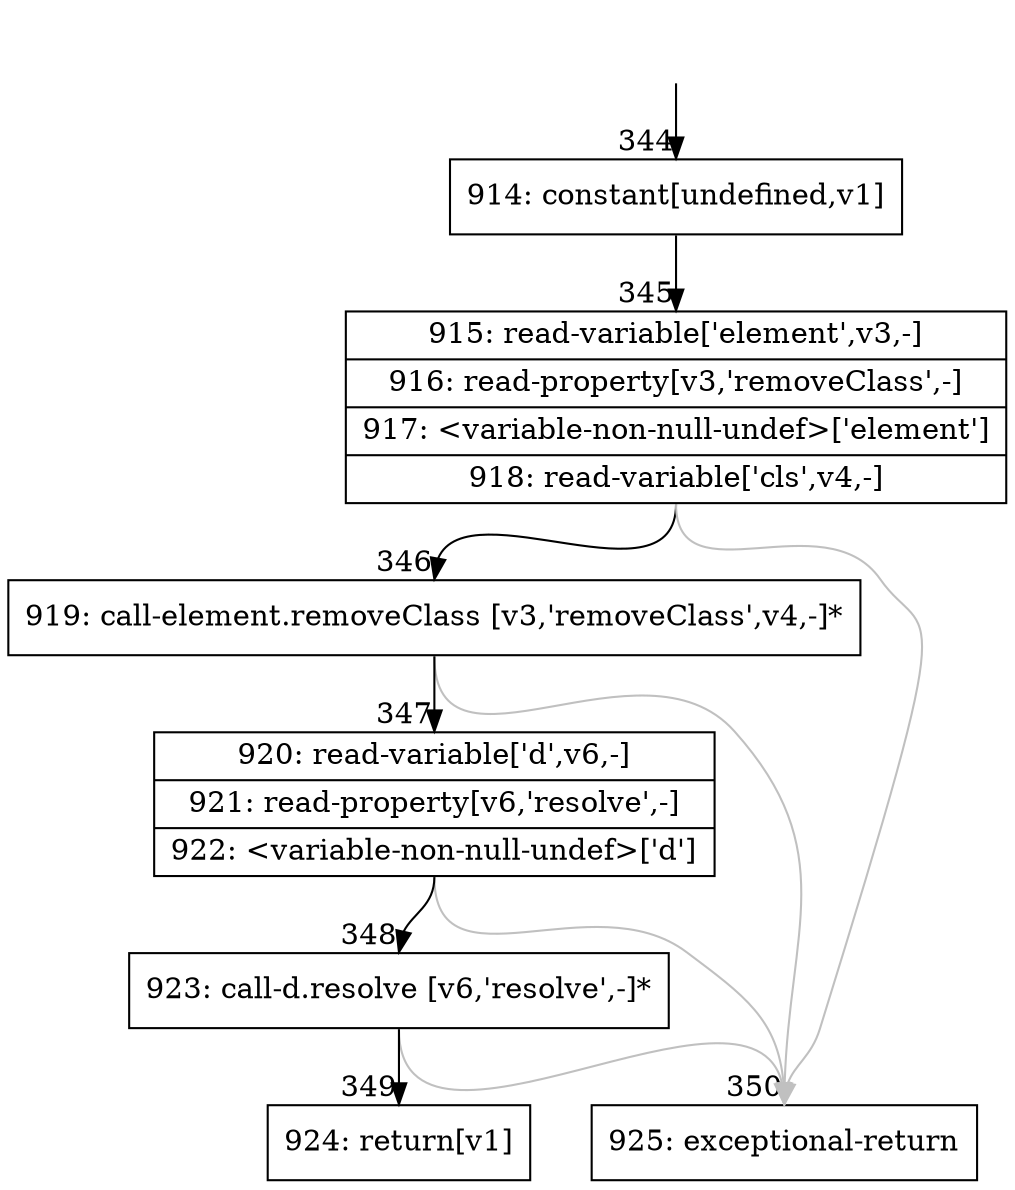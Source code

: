 digraph {
rankdir="TD"
BB_entry29[shape=none,label=""];
BB_entry29 -> BB344 [tailport=s, headport=n, headlabel="    344"]
BB344 [shape=record label="{914: constant[undefined,v1]}" ] 
BB344 -> BB345 [tailport=s, headport=n, headlabel="      345"]
BB345 [shape=record label="{915: read-variable['element',v3,-]|916: read-property[v3,'removeClass',-]|917: \<variable-non-null-undef\>['element']|918: read-variable['cls',v4,-]}" ] 
BB345 -> BB346 [tailport=s, headport=n, headlabel="      346"]
BB345 -> BB350 [tailport=s, headport=n, color=gray, headlabel="      350"]
BB346 [shape=record label="{919: call-element.removeClass [v3,'removeClass',v4,-]*}" ] 
BB346 -> BB347 [tailport=s, headport=n, headlabel="      347"]
BB346 -> BB350 [tailport=s, headport=n, color=gray]
BB347 [shape=record label="{920: read-variable['d',v6,-]|921: read-property[v6,'resolve',-]|922: \<variable-non-null-undef\>['d']}" ] 
BB347 -> BB348 [tailport=s, headport=n, headlabel="      348"]
BB347 -> BB350 [tailport=s, headport=n, color=gray]
BB348 [shape=record label="{923: call-d.resolve [v6,'resolve',-]*}" ] 
BB348 -> BB349 [tailport=s, headport=n, headlabel="      349"]
BB348 -> BB350 [tailport=s, headport=n, color=gray]
BB349 [shape=record label="{924: return[v1]}" ] 
BB350 [shape=record label="{925: exceptional-return}" ] 
//#$~ 277
}
